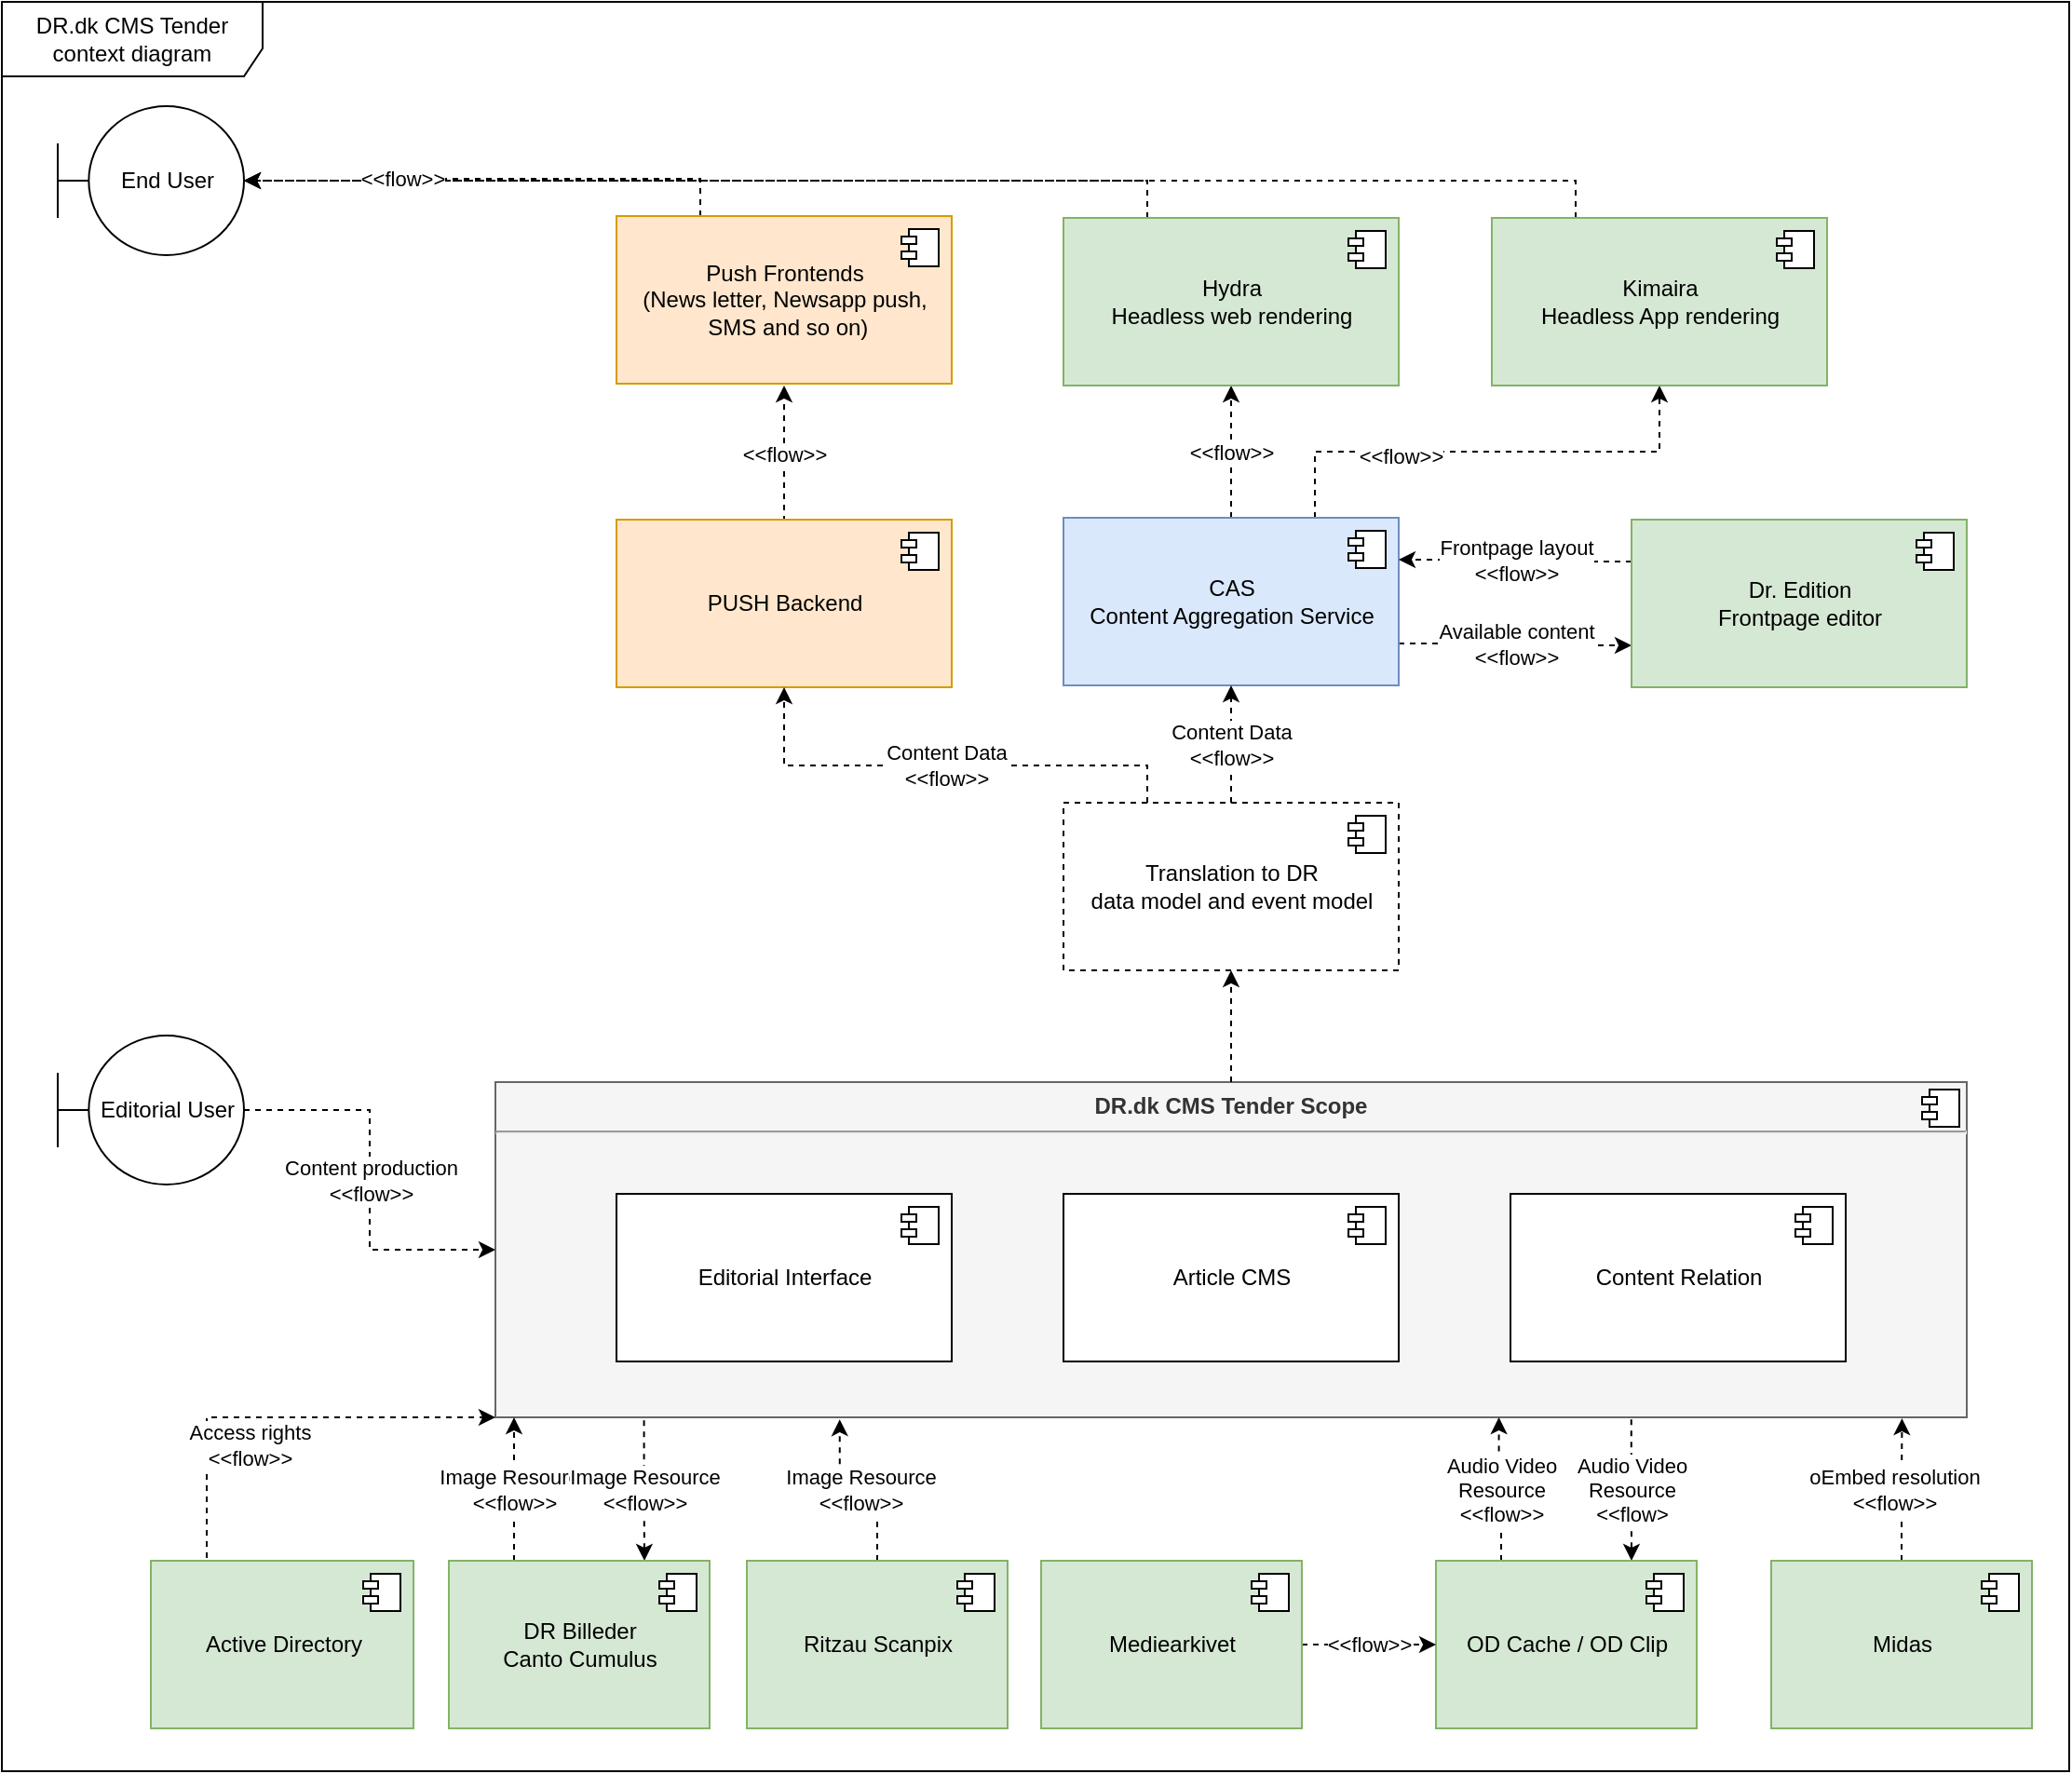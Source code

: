 <mxfile version="20.0.3" type="github">
  <diagram name="Page-1" id="b5b7bab2-c9e2-2cf4-8b2a-24fd1a2a6d21">
    <mxGraphModel dx="1024" dy="559" grid="1" gridSize="10" guides="1" tooltips="1" connect="1" arrows="1" fold="1" page="1" pageScale="1" pageWidth="827" pageHeight="1169" background="none" math="0" shadow="0">
      <root>
        <mxCell id="0" />
        <mxCell id="1" parent="0" />
        <mxCell id="4k3_10itk6TQqzx8U7jZ-65" value="DR.dk CMS Tender context diagram" style="shape=umlFrame;whiteSpace=wrap;html=1;width=140;height=40;" parent="1" vertex="1">
          <mxGeometry x="170" y="70" width="1110" height="950" as="geometry" />
        </mxCell>
        <mxCell id="6e0c8c40b5770093-58" style="rounded=0;html=1;dashed=1;labelBackgroundColor=none;startFill=0;endArrow=open;endFill=0;endSize=10;fontFamily=Verdana;fontSize=10;entryX=0.592;entryY=0.2;entryPerimeter=0;edgeStyle=elbowEdgeStyle;" parent="1" edge="1">
          <mxGeometry relative="1" as="geometry">
            <mxPoint x="527" y="244.5" as="sourcePoint" />
          </mxGeometry>
        </mxCell>
        <mxCell id="4k3_10itk6TQqzx8U7jZ-51" style="edgeStyle=orthogonalEdgeStyle;rounded=0;orthogonalLoop=1;jettySize=auto;html=1;exitX=0.5;exitY=0;exitDx=0;exitDy=0;entryX=0.956;entryY=1.003;entryDx=0;entryDy=0;dashed=1;entryPerimeter=0;" parent="1" source="4k3_10itk6TQqzx8U7jZ-14" target="4k3_10itk6TQqzx8U7jZ-1" edge="1">
          <mxGeometry relative="1" as="geometry" />
        </mxCell>
        <mxCell id="4k3_10itk6TQqzx8U7jZ-57" value="oEmbed resolution&lt;br&gt;&amp;lt;&amp;lt;flow&amp;gt;&amp;gt;" style="edgeLabel;html=1;align=center;verticalAlign=middle;resizable=0;points=[];" parent="4k3_10itk6TQqzx8U7jZ-51" vertex="1" connectable="0">
          <mxGeometry x="0.004" y="3" relative="1" as="geometry">
            <mxPoint x="-1" as="offset" />
          </mxGeometry>
        </mxCell>
        <mxCell id="4k3_10itk6TQqzx8U7jZ-1" value="&lt;p style=&quot;margin: 0px ; margin-top: 6px ; text-align: center&quot;&gt;&lt;b&gt;DR.dk CMS Tender Scope&lt;/b&gt;&lt;/p&gt;&lt;hr&gt;&lt;p style=&quot;margin: 0px ; margin-left: 8px&quot;&gt;&lt;br&gt;&lt;/p&gt;" style="align=left;overflow=fill;html=1;dropTarget=0;fillColor=#f5f5f5;fontColor=#333333;strokeColor=#666666;" parent="1" vertex="1">
          <mxGeometry x="435" y="650" width="790" height="180" as="geometry" />
        </mxCell>
        <mxCell id="4k3_10itk6TQqzx8U7jZ-2" value="" style="shape=component;jettyWidth=8;jettyHeight=4;" parent="4k3_10itk6TQqzx8U7jZ-1" vertex="1">
          <mxGeometry x="1" width="20" height="20" relative="1" as="geometry">
            <mxPoint x="-24" y="4" as="offset" />
          </mxGeometry>
        </mxCell>
        <mxCell id="4k3_10itk6TQqzx8U7jZ-3" value="Content Relation" style="html=1;dropTarget=0;" parent="1" vertex="1">
          <mxGeometry x="980" y="710" width="180" height="90" as="geometry" />
        </mxCell>
        <mxCell id="4k3_10itk6TQqzx8U7jZ-4" value="" style="shape=module;jettyWidth=8;jettyHeight=4;" parent="4k3_10itk6TQqzx8U7jZ-3" vertex="1">
          <mxGeometry x="1" width="20" height="20" relative="1" as="geometry">
            <mxPoint x="-27" y="7" as="offset" />
          </mxGeometry>
        </mxCell>
        <mxCell id="4k3_10itk6TQqzx8U7jZ-39" value="&amp;lt;&amp;lt;flow&amp;gt;&amp;gt;" style="edgeStyle=orthogonalEdgeStyle;rounded=0;orthogonalLoop=1;jettySize=auto;html=1;exitX=0.5;exitY=0;exitDx=0;exitDy=0;entryX=0.5;entryY=1;entryDx=0;entryDy=0;dashed=1;" parent="1" source="4k3_10itk6TQqzx8U7jZ-6" target="4k3_10itk6TQqzx8U7jZ-17" edge="1">
          <mxGeometry relative="1" as="geometry" />
        </mxCell>
        <mxCell id="4k3_10itk6TQqzx8U7jZ-52" style="edgeStyle=orthogonalEdgeStyle;rounded=0;orthogonalLoop=1;jettySize=auto;html=1;exitX=0.75;exitY=0;exitDx=0;exitDy=0;entryX=0.5;entryY=1;entryDx=0;entryDy=0;dashed=1;" parent="1" source="4k3_10itk6TQqzx8U7jZ-6" target="4k3_10itk6TQqzx8U7jZ-30" edge="1">
          <mxGeometry relative="1" as="geometry" />
        </mxCell>
        <mxCell id="4k3_10itk6TQqzx8U7jZ-53" value="&amp;lt;&amp;lt;flow&amp;gt;&amp;gt;" style="edgeLabel;html=1;align=center;verticalAlign=middle;resizable=0;points=[];" parent="4k3_10itk6TQqzx8U7jZ-52" vertex="1" connectable="0">
          <mxGeometry x="-0.376" y="-2" relative="1" as="geometry">
            <mxPoint x="1" as="offset" />
          </mxGeometry>
        </mxCell>
        <mxCell id="4k3_10itk6TQqzx8U7jZ-62" value="Available content&lt;br&gt;&amp;lt;&amp;lt;flow&amp;gt;&amp;gt;" style="edgeStyle=orthogonalEdgeStyle;rounded=0;orthogonalLoop=1;jettySize=auto;html=1;exitX=1;exitY=0.75;exitDx=0;exitDy=0;entryX=0;entryY=0.75;entryDx=0;entryDy=0;dashed=1;" parent="1" source="4k3_10itk6TQqzx8U7jZ-6" target="4k3_10itk6TQqzx8U7jZ-58" edge="1">
          <mxGeometry relative="1" as="geometry" />
        </mxCell>
        <mxCell id="4k3_10itk6TQqzx8U7jZ-6" value="CAS&lt;br&gt;Content Aggregation Service" style="html=1;dropTarget=0;fillColor=#dae8fc;strokeColor=#6c8ebf;" parent="1" vertex="1">
          <mxGeometry x="740" y="347" width="180" height="90" as="geometry" />
        </mxCell>
        <mxCell id="4k3_10itk6TQqzx8U7jZ-7" value="" style="shape=module;jettyWidth=8;jettyHeight=4;" parent="4k3_10itk6TQqzx8U7jZ-6" vertex="1">
          <mxGeometry x="1" width="20" height="20" relative="1" as="geometry">
            <mxPoint x="-27" y="7" as="offset" />
          </mxGeometry>
        </mxCell>
        <mxCell id="4k3_10itk6TQqzx8U7jZ-54" value="Image Resource&lt;br&gt;&amp;lt;&amp;lt;flow&amp;gt;&amp;gt;" style="edgeStyle=orthogonalEdgeStyle;rounded=0;orthogonalLoop=1;jettySize=auto;html=1;exitX=0.25;exitY=0;exitDx=0;exitDy=0;dashed=1;" parent="1" source="4k3_10itk6TQqzx8U7jZ-8" edge="1">
          <mxGeometry relative="1" as="geometry">
            <mxPoint x="445" y="830" as="targetPoint" />
          </mxGeometry>
        </mxCell>
        <mxCell id="BlHeQ-km4y5CegaT6CYd-2" value="Image Resource&lt;br&gt;&amp;lt;&amp;lt;flow&amp;gt;&amp;gt;" style="edgeStyle=orthogonalEdgeStyle;rounded=0;orthogonalLoop=1;jettySize=auto;html=1;exitX=0.101;exitY=1.009;exitDx=0;exitDy=0;entryX=0.75;entryY=0;entryDx=0;entryDy=0;dashed=1;exitPerimeter=0;" parent="1" source="4k3_10itk6TQqzx8U7jZ-1" target="4k3_10itk6TQqzx8U7jZ-8" edge="1">
          <mxGeometry relative="1" as="geometry" />
        </mxCell>
        <mxCell id="4k3_10itk6TQqzx8U7jZ-8" value="DR Billeder&lt;br&gt;Canto Cumulus" style="html=1;dropTarget=0;fillColor=#d5e8d4;strokeColor=#82b366;" parent="1" vertex="1">
          <mxGeometry x="410" y="907" width="140" height="90" as="geometry" />
        </mxCell>
        <mxCell id="4k3_10itk6TQqzx8U7jZ-9" value="" style="shape=module;jettyWidth=8;jettyHeight=4;" parent="4k3_10itk6TQqzx8U7jZ-8" vertex="1">
          <mxGeometry x="1" width="20" height="20" relative="1" as="geometry">
            <mxPoint x="-27" y="7" as="offset" />
          </mxGeometry>
        </mxCell>
        <mxCell id="4k3_10itk6TQqzx8U7jZ-55" value="Image Resource&lt;br&gt;&amp;lt;&amp;lt;flow&amp;gt;&amp;gt;" style="edgeStyle=orthogonalEdgeStyle;rounded=0;orthogonalLoop=1;jettySize=auto;html=1;exitX=0.5;exitY=0;exitDx=0;exitDy=0;entryX=0.234;entryY=1.006;entryDx=0;entryDy=0;entryPerimeter=0;dashed=1;" parent="1" source="4k3_10itk6TQqzx8U7jZ-10" target="4k3_10itk6TQqzx8U7jZ-1" edge="1">
          <mxGeometry relative="1" as="geometry" />
        </mxCell>
        <mxCell id="4k3_10itk6TQqzx8U7jZ-10" value="Ritzau Scanpix" style="html=1;dropTarget=0;fillColor=#d5e8d4;strokeColor=#82b366;" parent="1" vertex="1">
          <mxGeometry x="570" y="907" width="140" height="90" as="geometry" />
        </mxCell>
        <mxCell id="4k3_10itk6TQqzx8U7jZ-11" value="" style="shape=module;jettyWidth=8;jettyHeight=4;" parent="4k3_10itk6TQqzx8U7jZ-10" vertex="1">
          <mxGeometry x="1" width="20" height="20" relative="1" as="geometry">
            <mxPoint x="-27" y="7" as="offset" />
          </mxGeometry>
        </mxCell>
        <mxCell id="4k3_10itk6TQqzx8U7jZ-56" value="Audio Video &lt;br&gt;Resource&lt;br&gt;&amp;lt;&amp;lt;flow&amp;gt;&amp;gt;" style="edgeStyle=orthogonalEdgeStyle;rounded=0;orthogonalLoop=1;jettySize=auto;html=1;exitX=0.25;exitY=0;exitDx=0;exitDy=0;dashed=1;entryX=0.682;entryY=1;entryDx=0;entryDy=0;entryPerimeter=0;" parent="1" source="4k3_10itk6TQqzx8U7jZ-12" target="4k3_10itk6TQqzx8U7jZ-1" edge="1">
          <mxGeometry relative="1" as="geometry">
            <mxPoint x="960" y="830" as="targetPoint" />
          </mxGeometry>
        </mxCell>
        <mxCell id="BlHeQ-km4y5CegaT6CYd-1" value="Audio Video &lt;br&gt;Resource&lt;br&gt;&amp;lt;&amp;lt;flow&amp;gt;" style="edgeStyle=orthogonalEdgeStyle;rounded=0;orthogonalLoop=1;jettySize=auto;html=1;exitX=0.772;exitY=1.006;exitDx=0;exitDy=0;entryX=0.75;entryY=0;entryDx=0;entryDy=0;dashed=1;exitPerimeter=0;" parent="1" source="4k3_10itk6TQqzx8U7jZ-1" target="4k3_10itk6TQqzx8U7jZ-12" edge="1">
          <mxGeometry relative="1" as="geometry" />
        </mxCell>
        <mxCell id="4k3_10itk6TQqzx8U7jZ-12" value="OD Cache / OD Clip" style="html=1;dropTarget=0;fillColor=#d5e8d4;strokeColor=#82b366;" parent="1" vertex="1">
          <mxGeometry x="940" y="907" width="140" height="90" as="geometry" />
        </mxCell>
        <mxCell id="4k3_10itk6TQqzx8U7jZ-13" value="" style="shape=module;jettyWidth=8;jettyHeight=4;" parent="4k3_10itk6TQqzx8U7jZ-12" vertex="1">
          <mxGeometry x="1" width="20" height="20" relative="1" as="geometry">
            <mxPoint x="-27" y="7" as="offset" />
          </mxGeometry>
        </mxCell>
        <mxCell id="4k3_10itk6TQqzx8U7jZ-14" value="Midas" style="html=1;dropTarget=0;fillColor=#d5e8d4;strokeColor=#82b366;" parent="1" vertex="1">
          <mxGeometry x="1120" y="907" width="140" height="90" as="geometry" />
        </mxCell>
        <mxCell id="4k3_10itk6TQqzx8U7jZ-15" value="" style="shape=module;jettyWidth=8;jettyHeight=4;" parent="4k3_10itk6TQqzx8U7jZ-14" vertex="1">
          <mxGeometry x="1" width="20" height="20" relative="1" as="geometry">
            <mxPoint x="-27" y="7" as="offset" />
          </mxGeometry>
        </mxCell>
        <mxCell id="4k3_10itk6TQqzx8U7jZ-37" value="Content production&lt;br&gt;&amp;lt;&amp;lt;flow&amp;gt;&amp;gt;" style="edgeStyle=orthogonalEdgeStyle;rounded=0;orthogonalLoop=1;jettySize=auto;html=1;entryX=0;entryY=0.5;entryDx=0;entryDy=0;dashed=1;" parent="1" source="4k3_10itk6TQqzx8U7jZ-16" target="4k3_10itk6TQqzx8U7jZ-1" edge="1">
          <mxGeometry relative="1" as="geometry" />
        </mxCell>
        <mxCell id="4k3_10itk6TQqzx8U7jZ-16" value="Editorial User" style="shape=umlBoundary;whiteSpace=wrap;html=1;" parent="1" vertex="1">
          <mxGeometry x="200" y="625" width="100" height="80" as="geometry" />
        </mxCell>
        <mxCell id="4k3_10itk6TQqzx8U7jZ-44" style="edgeStyle=orthogonalEdgeStyle;rounded=0;orthogonalLoop=1;jettySize=auto;html=1;exitX=0.25;exitY=0;exitDx=0;exitDy=0;dashed=1;" parent="1" source="4k3_10itk6TQqzx8U7jZ-17" target="4k3_10itk6TQqzx8U7jZ-19" edge="1">
          <mxGeometry relative="1" as="geometry" />
        </mxCell>
        <mxCell id="4k3_10itk6TQqzx8U7jZ-17" value="Hydra&lt;br&gt;Headless web rendering" style="html=1;dropTarget=0;fillColor=#d5e8d4;strokeColor=#82b366;" parent="1" vertex="1">
          <mxGeometry x="740" y="186" width="180" height="90" as="geometry" />
        </mxCell>
        <mxCell id="4k3_10itk6TQqzx8U7jZ-18" value="" style="shape=module;jettyWidth=8;jettyHeight=4;" parent="4k3_10itk6TQqzx8U7jZ-17" vertex="1">
          <mxGeometry x="1" width="20" height="20" relative="1" as="geometry">
            <mxPoint x="-27" y="7" as="offset" />
          </mxGeometry>
        </mxCell>
        <mxCell id="4k3_10itk6TQqzx8U7jZ-19" value="End User" style="shape=umlBoundary;whiteSpace=wrap;html=1;" parent="1" vertex="1">
          <mxGeometry x="200" y="126" width="100" height="80" as="geometry" />
        </mxCell>
        <mxCell id="4k3_10itk6TQqzx8U7jZ-35" style="edgeStyle=orthogonalEdgeStyle;rounded=0;orthogonalLoop=1;jettySize=auto;html=1;exitX=0.5;exitY=0;exitDx=0;exitDy=0;entryX=0.5;entryY=1;entryDx=0;entryDy=0;dashed=1;" parent="1" source="4k3_10itk6TQqzx8U7jZ-1" target="4k3_10itk6TQqzx8U7jZ-24" edge="1">
          <mxGeometry relative="1" as="geometry" />
        </mxCell>
        <mxCell id="4k3_10itk6TQqzx8U7jZ-20" value="Article CMS" style="html=1;dropTarget=0;" parent="1" vertex="1">
          <mxGeometry x="740" y="710" width="180" height="90" as="geometry" />
        </mxCell>
        <mxCell id="4k3_10itk6TQqzx8U7jZ-21" value="" style="shape=module;jettyWidth=8;jettyHeight=4;" parent="4k3_10itk6TQqzx8U7jZ-20" vertex="1">
          <mxGeometry x="1" width="20" height="20" relative="1" as="geometry">
            <mxPoint x="-27" y="7" as="offset" />
          </mxGeometry>
        </mxCell>
        <mxCell id="4k3_10itk6TQqzx8U7jZ-22" value="Editorial Interface" style="html=1;dropTarget=0;" parent="1" vertex="1">
          <mxGeometry x="500" y="710" width="180" height="90" as="geometry" />
        </mxCell>
        <mxCell id="4k3_10itk6TQqzx8U7jZ-23" value="" style="shape=module;jettyWidth=8;jettyHeight=4;" parent="4k3_10itk6TQqzx8U7jZ-22" vertex="1">
          <mxGeometry x="1" width="20" height="20" relative="1" as="geometry">
            <mxPoint x="-27" y="7" as="offset" />
          </mxGeometry>
        </mxCell>
        <mxCell id="4k3_10itk6TQqzx8U7jZ-24" value="Translation to DR &lt;br&gt;data model and event model" style="html=1;dropTarget=0;dashed=1;" parent="1" vertex="1">
          <mxGeometry x="740" y="500" width="180" height="90" as="geometry" />
        </mxCell>
        <mxCell id="4k3_10itk6TQqzx8U7jZ-25" value="" style="shape=module;jettyWidth=8;jettyHeight=4;" parent="4k3_10itk6TQqzx8U7jZ-24" vertex="1">
          <mxGeometry x="1" width="20" height="20" relative="1" as="geometry">
            <mxPoint x="-27" y="7" as="offset" />
          </mxGeometry>
        </mxCell>
        <mxCell id="4k3_10itk6TQqzx8U7jZ-26" value="Content Data&lt;br&gt;&amp;lt;&amp;lt;flow&amp;gt;&amp;gt;" style="endArrow=classic;html=1;rounded=0;entryX=0.5;entryY=1;entryDx=0;entryDy=0;dashed=1;exitX=0.5;exitY=0;exitDx=0;exitDy=0;" parent="1" source="4k3_10itk6TQqzx8U7jZ-24" target="4k3_10itk6TQqzx8U7jZ-6" edge="1">
          <mxGeometry width="50" height="50" relative="1" as="geometry">
            <mxPoint x="830" y="550" as="sourcePoint" />
            <mxPoint x="960" y="580" as="targetPoint" />
          </mxGeometry>
        </mxCell>
        <mxCell id="4k3_10itk6TQqzx8U7jZ-38" value="&amp;lt;&amp;lt;flow&amp;gt;&amp;gt;" style="edgeStyle=orthogonalEdgeStyle;rounded=0;orthogonalLoop=1;jettySize=auto;html=1;exitX=0.5;exitY=0;exitDx=0;exitDy=0;entryX=0.5;entryY=1;entryDx=0;entryDy=0;dashed=1;" parent="1" edge="1">
          <mxGeometry relative="1" as="geometry">
            <mxPoint x="590" y="349" as="sourcePoint" />
            <mxPoint x="590" y="276" as="targetPoint" />
          </mxGeometry>
        </mxCell>
        <mxCell id="4k3_10itk6TQqzx8U7jZ-27" value="PUSH Backend" style="html=1;dropTarget=0;fillColor=#ffe6cc;strokeColor=#d79b00;" parent="1" vertex="1">
          <mxGeometry x="500" y="348" width="180" height="90" as="geometry" />
        </mxCell>
        <mxCell id="4k3_10itk6TQqzx8U7jZ-28" value="" style="shape=module;jettyWidth=8;jettyHeight=4;" parent="4k3_10itk6TQqzx8U7jZ-27" vertex="1">
          <mxGeometry x="1" width="20" height="20" relative="1" as="geometry">
            <mxPoint x="-27" y="7" as="offset" />
          </mxGeometry>
        </mxCell>
        <mxCell id="4k3_10itk6TQqzx8U7jZ-29" value="Content Data&lt;br&gt;&amp;lt;&amp;lt;flow&amp;gt;&amp;gt;" style="endArrow=classic;html=1;rounded=0;exitX=0.25;exitY=0;exitDx=0;exitDy=0;entryX=0.5;entryY=1;entryDx=0;entryDy=0;dashed=1;" parent="1" source="4k3_10itk6TQqzx8U7jZ-24" target="4k3_10itk6TQqzx8U7jZ-27" edge="1">
          <mxGeometry width="50" height="50" relative="1" as="geometry">
            <mxPoint x="840" y="510.0" as="sourcePoint" />
            <mxPoint x="840" y="430.0" as="targetPoint" />
            <Array as="points">
              <mxPoint x="785" y="480" />
              <mxPoint x="590" y="480" />
            </Array>
          </mxGeometry>
        </mxCell>
        <mxCell id="4k3_10itk6TQqzx8U7jZ-45" style="edgeStyle=orthogonalEdgeStyle;rounded=0;orthogonalLoop=1;jettySize=auto;html=1;exitX=0.25;exitY=0;exitDx=0;exitDy=0;dashed=1;" parent="1" source="4k3_10itk6TQqzx8U7jZ-30" target="4k3_10itk6TQqzx8U7jZ-19" edge="1">
          <mxGeometry relative="1" as="geometry" />
        </mxCell>
        <mxCell id="4k3_10itk6TQqzx8U7jZ-30" value="Kimaira&lt;br&gt;Headless App rendering" style="html=1;dropTarget=0;fillColor=#d5e8d4;strokeColor=#82b366;" parent="1" vertex="1">
          <mxGeometry x="970" y="186" width="180" height="90" as="geometry" />
        </mxCell>
        <mxCell id="4k3_10itk6TQqzx8U7jZ-31" value="" style="shape=module;jettyWidth=8;jettyHeight=4;" parent="4k3_10itk6TQqzx8U7jZ-30" vertex="1">
          <mxGeometry x="1" width="20" height="20" relative="1" as="geometry">
            <mxPoint x="-27" y="7" as="offset" />
          </mxGeometry>
        </mxCell>
        <mxCell id="4k3_10itk6TQqzx8U7jZ-48" style="edgeStyle=orthogonalEdgeStyle;rounded=0;orthogonalLoop=1;jettySize=auto;html=1;exitX=0.25;exitY=0;exitDx=0;exitDy=0;dashed=1;" parent="1" source="4k3_10itk6TQqzx8U7jZ-32" target="4k3_10itk6TQqzx8U7jZ-19" edge="1">
          <mxGeometry relative="1" as="geometry" />
        </mxCell>
        <mxCell id="4k3_10itk6TQqzx8U7jZ-61" value="&amp;lt;&amp;lt;flow&amp;gt;&amp;gt;" style="edgeLabel;html=1;align=center;verticalAlign=middle;resizable=0;points=[];" parent="4k3_10itk6TQqzx8U7jZ-48" vertex="1" connectable="0">
          <mxGeometry x="0.365" y="-1" relative="1" as="geometry">
            <mxPoint as="offset" />
          </mxGeometry>
        </mxCell>
        <mxCell id="4k3_10itk6TQqzx8U7jZ-32" value="Push Frontends&lt;br&gt;(News letter, Newsapp push,&lt;br&gt;&amp;nbsp;SMS and so on)" style="html=1;dropTarget=0;fillColor=#ffe6cc;strokeColor=#d79b00;" parent="1" vertex="1">
          <mxGeometry x="500" y="185" width="180" height="90" as="geometry" />
        </mxCell>
        <mxCell id="4k3_10itk6TQqzx8U7jZ-33" value="" style="shape=module;jettyWidth=8;jettyHeight=4;" parent="4k3_10itk6TQqzx8U7jZ-32" vertex="1">
          <mxGeometry x="1" width="20" height="20" relative="1" as="geometry">
            <mxPoint x="-27" y="7" as="offset" />
          </mxGeometry>
        </mxCell>
        <mxCell id="4k3_10itk6TQqzx8U7jZ-60" value="Frontpage layout&lt;br&gt;&amp;lt;&amp;lt;flow&amp;gt;&amp;gt;" style="edgeStyle=orthogonalEdgeStyle;rounded=0;orthogonalLoop=1;jettySize=auto;html=1;exitX=0;exitY=0.25;exitDx=0;exitDy=0;entryX=1;entryY=0.25;entryDx=0;entryDy=0;dashed=1;" parent="1" source="4k3_10itk6TQqzx8U7jZ-58" target="4k3_10itk6TQqzx8U7jZ-6" edge="1">
          <mxGeometry relative="1" as="geometry" />
        </mxCell>
        <mxCell id="4k3_10itk6TQqzx8U7jZ-58" value="Dr. Edition&lt;br&gt;Frontpage editor" style="html=1;dropTarget=0;fillColor=#d5e8d4;strokeColor=#82b366;" parent="1" vertex="1">
          <mxGeometry x="1045" y="348" width="180" height="90" as="geometry" />
        </mxCell>
        <mxCell id="4k3_10itk6TQqzx8U7jZ-59" value="" style="shape=module;jettyWidth=8;jettyHeight=4;" parent="4k3_10itk6TQqzx8U7jZ-58" vertex="1">
          <mxGeometry x="1" width="20" height="20" relative="1" as="geometry">
            <mxPoint x="-27" y="7" as="offset" />
          </mxGeometry>
        </mxCell>
        <mxCell id="4k3_10itk6TQqzx8U7jZ-68" style="edgeStyle=orthogonalEdgeStyle;rounded=0;orthogonalLoop=1;jettySize=auto;html=1;exitX=0.5;exitY=0;exitDx=0;exitDy=0;entryX=0;entryY=1;entryDx=0;entryDy=0;dashed=1;" parent="1" source="4k3_10itk6TQqzx8U7jZ-66" target="4k3_10itk6TQqzx8U7jZ-1" edge="1">
          <mxGeometry relative="1" as="geometry">
            <Array as="points">
              <mxPoint x="280" y="830" />
            </Array>
          </mxGeometry>
        </mxCell>
        <mxCell id="4k3_10itk6TQqzx8U7jZ-69" value="Access rights&lt;br&gt;&amp;lt;&amp;lt;flow&amp;gt;&amp;gt;" style="edgeLabel;html=1;align=center;verticalAlign=middle;resizable=0;points=[];" parent="4k3_10itk6TQqzx8U7jZ-68" vertex="1" connectable="0">
          <mxGeometry x="-0.249" y="-3" relative="1" as="geometry">
            <mxPoint x="20" as="offset" />
          </mxGeometry>
        </mxCell>
        <mxCell id="4k3_10itk6TQqzx8U7jZ-66" value="Active Directory" style="html=1;dropTarget=0;fillColor=#d5e8d4;strokeColor=#82b366;" parent="1" vertex="1">
          <mxGeometry x="250" y="907" width="141" height="90" as="geometry" />
        </mxCell>
        <mxCell id="4k3_10itk6TQqzx8U7jZ-67" value="" style="shape=module;jettyWidth=8;jettyHeight=4;" parent="4k3_10itk6TQqzx8U7jZ-66" vertex="1">
          <mxGeometry x="1" width="20" height="20" relative="1" as="geometry">
            <mxPoint x="-27" y="7" as="offset" />
          </mxGeometry>
        </mxCell>
        <mxCell id="RhLbPYq2Y3r1WqiUtGzp-4" value="&amp;lt;&amp;lt;flow&amp;gt;&amp;gt;" style="edgeStyle=orthogonalEdgeStyle;rounded=0;orthogonalLoop=1;jettySize=auto;html=1;exitX=1;exitY=0.5;exitDx=0;exitDy=0;entryX=0;entryY=0.5;entryDx=0;entryDy=0;dashed=1;" parent="1" source="RhLbPYq2Y3r1WqiUtGzp-2" target="4k3_10itk6TQqzx8U7jZ-12" edge="1">
          <mxGeometry relative="1" as="geometry" />
        </mxCell>
        <mxCell id="RhLbPYq2Y3r1WqiUtGzp-2" value="Mediearkivet" style="html=1;dropTarget=0;fillColor=#d5e8d4;strokeColor=#82b366;" parent="1" vertex="1">
          <mxGeometry x="728" y="907" width="140" height="90" as="geometry" />
        </mxCell>
        <mxCell id="RhLbPYq2Y3r1WqiUtGzp-3" value="" style="shape=module;jettyWidth=8;jettyHeight=4;" parent="RhLbPYq2Y3r1WqiUtGzp-2" vertex="1">
          <mxGeometry x="1" width="20" height="20" relative="1" as="geometry">
            <mxPoint x="-27" y="7" as="offset" />
          </mxGeometry>
        </mxCell>
      </root>
    </mxGraphModel>
  </diagram>
</mxfile>
